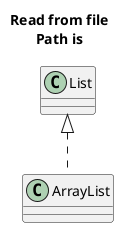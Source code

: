 @startuml
' http://plantuml.com/preprocessing
' include

title
Read from file %filename()
Path is %dirpath()
end title

'Title dir[%dirpath()] file[%filename()]

'!include https://raw.githubusercontent.com/Clicketyclick/TipsAndTricks/master/test/List.iuml
'!include ./List.iuml
'!plantuml::List.iuml[].
List <|.. ArrayList

'List -> ArrayList: %dirpath()

@enduml
